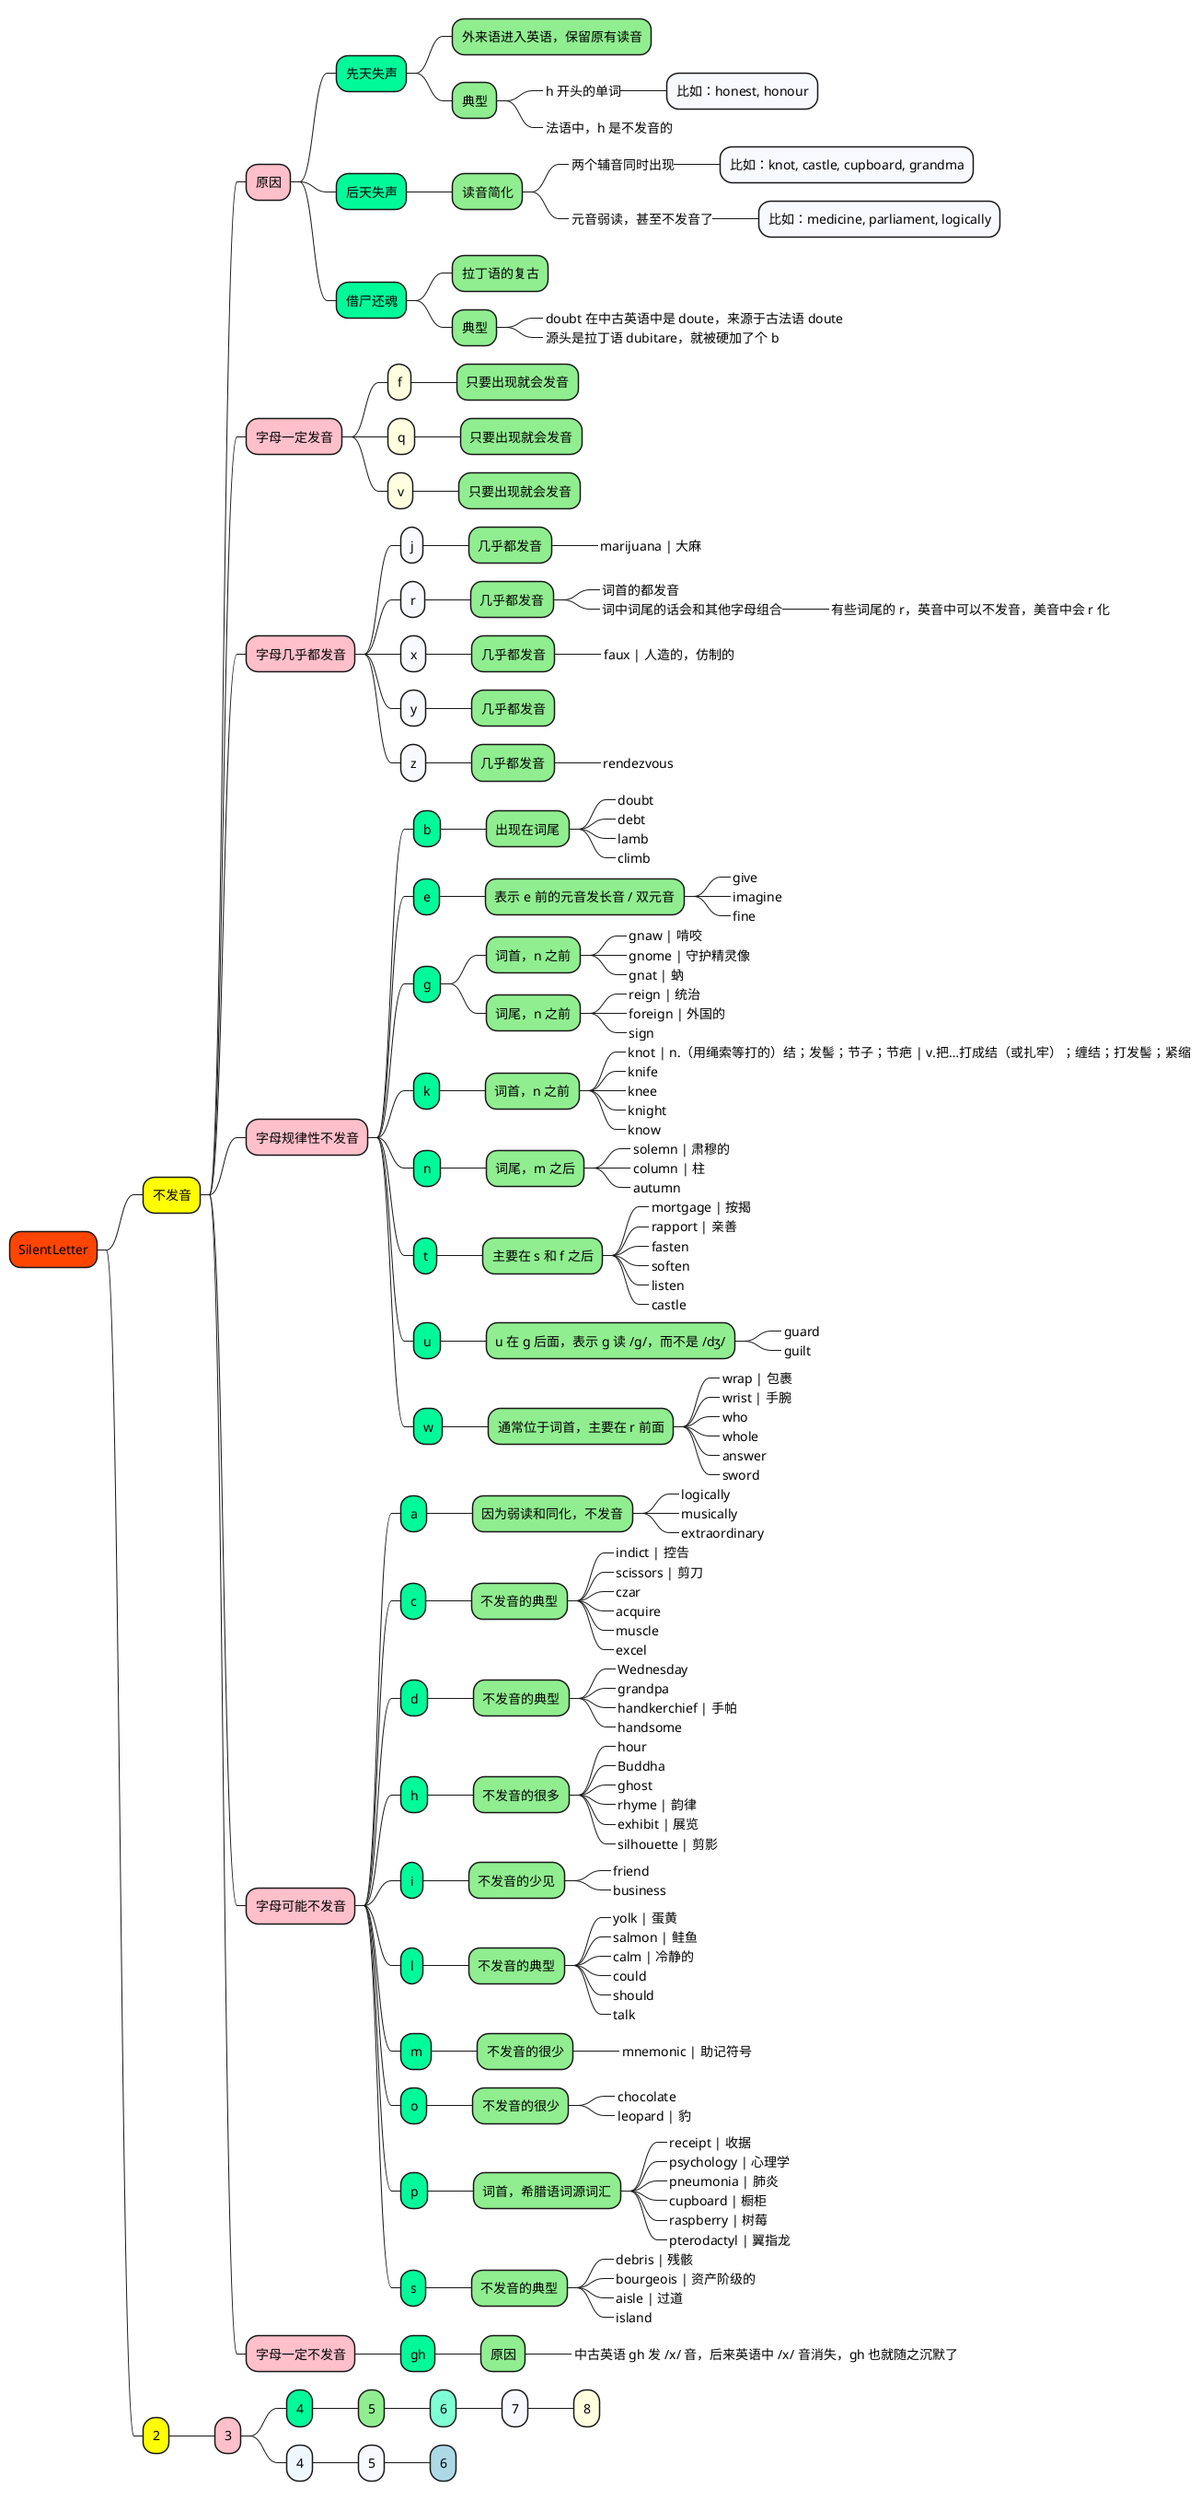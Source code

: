 @startmindmap

+[#OrangeRed] SilentLetter

++[#yellow] 不发音

+++[#Pink] 原因

++++[#MediumSpringGreen] 先天失声
+++++[#LightGreen] 外来语进入英语，保留原有读音
+++++[#LightGreen] 典型
++++++[#Aquamarine]_ h 开头的单词
+++++++[#GhostWhite] 比如：honest, honour
++++++[#Aquamarine]_ 法语中，h 是不发音的

++++[#MediumSpringGreen] 后天失声

+++++[#LightGreen] 读音简化
++++++[#Aquamarine]_ 两个辅音同时出现
+++++++[#GhostWhite] 比如：knot, castle, cupboard, grandma
++++++[#Aquamarine]_ 元音弱读，甚至不发音了
+++++++[#GhostWhite] 比如：medicine, parliament, logically

++++[#MediumSpringGreen] 借尸还魂

+++++[#LightGreen] 拉丁语的复古
+++++[#LightGreen] 典型
++++++[#Aquamarine]_ doubt 在中古英语中是 doute，来源于古法语 doute
++++++[#Aquamarine]_ 源头是拉丁语 dubitare，就被硬加了个 b


+++[#Pink] 字母一定发音

++++[#LightYellow] f
+++++[#LightGreen] 只要出现就会发音

++++[#LightYellow] q
+++++[#LightGreen] 只要出现就会发音

++++[#LightYellow] v
+++++[#LightGreen] 只要出现就会发音


+++[#Pink] 字母几乎都发音

++++[#GhostWhite] j
+++++[#LightGreen] 几乎都发音
++++++[#Aquamarine]_ marijuana | 大麻

++++[#GhostWhite] r
+++++[#LightGreen] 几乎都发音
++++++[#Aquamarine]_ 词首的都发音
++++++[#Aquamarine]_ 词中词尾的话会和其他字母组合
+++++++[#Aquamarine]_ 有些词尾的 r，英音中可以不发音，美音中会 r 化

++++[#GhostWhite] x
+++++[#LightGreen] 几乎都发音
++++++[#Aquamarine]_ faux | 人造的，仿制的

++++[#GhostWhite] y
+++++[#LightGreen] 几乎都发音

++++[#GhostWhite] z
+++++[#LightGreen] 几乎都发音
++++++[#Aquamarine]_ rendezvous


+++[#Pink] 字母规律性不发音

++++[#MediumSpringGreen] b
+++++[#LightGreen] 出现在词尾
++++++[#Aquamarine]_ doubt
++++++[#Aquamarine]_ debt
++++++[#Aquamarine]_ lamb
++++++[#Aquamarine]_ climb

++++[#MediumSpringGreen] e
+++++[#LightGreen] 表示 e 前的元音发长音 / 双元音
++++++[#Aquamarine]_ give
++++++[#Aquamarine]_ imagine
++++++[#Aquamarine]_ fine

++++[#MediumSpringGreen] g
+++++[#LightGreen] 词首，n 之前
++++++[#Aquamarine]_ gnaw | 啃咬
++++++[#Aquamarine]_ gnome | 守护精灵像
++++++[#Aquamarine]_ gnat | 蚋
+++++[#LightGreen] 词尾，n 之前
++++++[#Aquamarine]_ reign | 统治
++++++[#Aquamarine]_ foreign | 外国的
++++++[#Aquamarine]_ sign

++++[#MediumSpringGreen] k
+++++[#LightGreen] 词首，n 之前
++++++[#Aquamarine]_ knot | n.（用绳索等打的）结；发髻；节子；节疤 | v.把…打成结（或扎牢）；缠结；打发髻；紧缩
++++++[#Aquamarine]_ knife
++++++[#Aquamarine]_ knee
++++++[#Aquamarine]_ knight
++++++[#Aquamarine]_ know


++++[#MediumSpringGreen] n
+++++[#LightGreen] 词尾，m 之后
++++++[#Aquamarine]_ solemn | 肃穆的
++++++[#Aquamarine]_ column | 柱
++++++[#Aquamarine]_ autumn


++++[#MediumSpringGreen] t
+++++[#LightGreen] 主要在 s 和 f 之后
++++++[#Aquamarine]_ mortgage | 按揭
++++++[#Aquamarine]_ rapport | 亲善
++++++[#Aquamarine]_ fasten
++++++[#Aquamarine]_ soften
++++++[#Aquamarine]_ listen
++++++[#Aquamarine]_ castle


++++[#MediumSpringGreen] u
+++++[#LightGreen] u 在 g 后面，表示 g 读 /g/，而不是 /dʒ/
++++++[#Aquamarine]_ guard
++++++[#Aquamarine]_ guilt

++++[#MediumSpringGreen] w
+++++[#LightGreen] 通常位于词首，主要在 r 前面
++++++[#Aquamarine]_ wrap | 包裹
++++++[#Aquamarine]_ wrist | 手腕
++++++[#Aquamarine]_ who
++++++[#Aquamarine]_ whole
++++++[#Aquamarine]_ answer
++++++[#Aquamarine]_ sword



+++[#Pink] 字母可能不发音

++++[#MediumSpringGreen] a
+++++[#LightGreen] 因为弱读和同化，不发音
++++++[#Aquamarine]_ logically
++++++[#Aquamarine]_ musically
++++++[#Aquamarine]_ extraordinary

++++[#MediumSpringGreen] c
+++++[#LightGreen] 不发音的典型
++++++[#Aquamarine]_ indict | 控告
++++++[#Aquamarine]_ scissors | 剪刀
++++++[#Aquamarine]_ czar
++++++[#Aquamarine]_ acquire
++++++[#Aquamarine]_ muscle
++++++[#Aquamarine]_ excel

++++[#MediumSpringGreen] d
+++++[#LightGreen] 不发音的典型
++++++[#Aquamarine]_ Wednesday
++++++[#Aquamarine]_ grandpa
++++++[#Aquamarine]_ handkerchief | 手帕
++++++[#Aquamarine]_ handsome

++++[#MediumSpringGreen] h
+++++[#LightGreen] 不发音的很多
++++++[#Aquamarine]_ hour
++++++[#Aquamarine]_ Buddha
++++++[#Aquamarine]_ ghost
++++++[#Aquamarine]_ rhyme | 韵律
++++++[#Aquamarine]_ exhibit | 展览
++++++[#Aquamarine]_ silhouette | 剪影

++++[#MediumSpringGreen] i
+++++[#LightGreen] 不发音的少见
++++++[#Aquamarine]_ friend
++++++[#Aquamarine]_ business

++++[#MediumSpringGreen] l
+++++[#LightGreen] 不发音的典型
++++++[#Aquamarine]_ yolk | 蛋黄
++++++[#Aquamarine]_ salmon | 鲑鱼
++++++[#Aquamarine]_ calm | 冷静的
++++++[#Aquamarine]_ could
++++++[#Aquamarine]_ should
++++++[#Aquamarine]_ talk

++++[#MediumSpringGreen] m
+++++[#LightGreen] 不发音的很少
++++++[#Aquamarine]_ mnemonic | 助记符号

++++[#MediumSpringGreen] o
+++++[#LightGreen] 不发音的很少
++++++[#Aquamarine]_ chocolate
++++++[#Aquamarine]_ leopard | 豹

++++[#MediumSpringGreen] p
+++++[#LightGreen] 词首，希腊语词源词汇
++++++[#Aquamarine]_ receipt | 收据
++++++[#Aquamarine]_ psychology | 心理学
++++++[#Aquamarine]_ pneumonia | 肺炎
++++++[#Aquamarine]_ cupboard | 橱柜
++++++[#Aquamarine]_ raspberry | 树莓
++++++[#Aquamarine]_ pterodactyl | 翼指龙

++++[#MediumSpringGreen] s
+++++[#LightGreen] 不发音的典型
++++++[#Aquamarine]_ debris | 残骸
++++++[#Aquamarine]_ bourgeois | 资产阶级的
++++++[#Aquamarine]_ aisle | 过道
++++++[#Aquamarine]_ island


+++[#Pink] 字母一定不发音

++++[#MediumSpringGreen] gh
+++++[#LightGreen] 原因
++++++[#Aquamarine]_ 中古英语 gh 发 /x/ 音，后来英语中 /x/ 音消失，gh 也就随之沉默了





++[#yellow] 2

+++[#Pink] 3

++++[#MediumSpringGreen] 4

+++++[#LightGreen] 5
++++++[#Aquamarine] 6
+++++++[#GhostWhite] 7
++++++++[#LightYellow] 8

++++[#AliceBlue] 4
+++++[#GhostWhite] 5
++++++[#LightBlue] 6



'不发音的英文字母 https://www.bilibili.com/video/BV1aT411c72k


@endmindmap